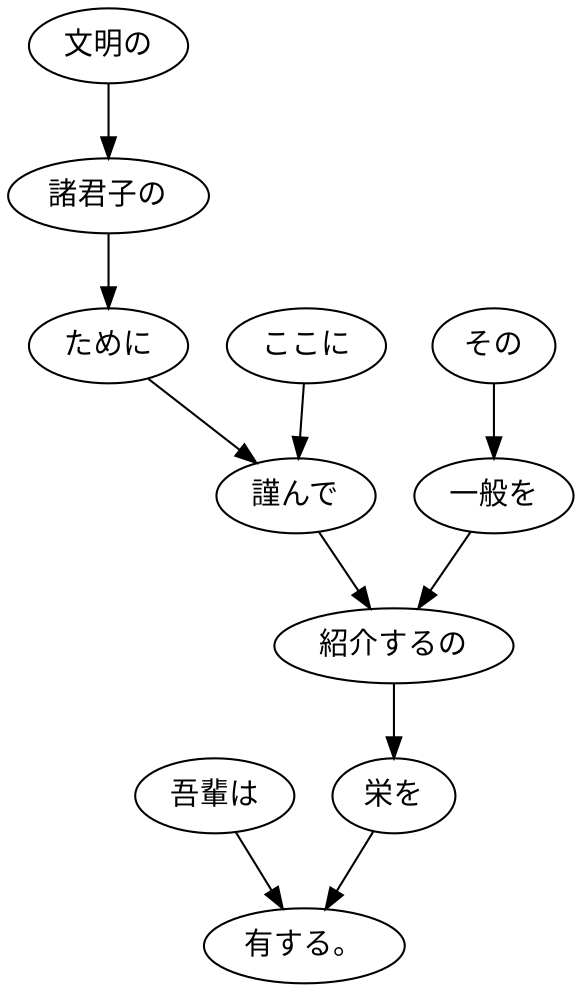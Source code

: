 digraph graph4339 {
	node0 [label="吾輩は"];
	node1 [label="文明の"];
	node2 [label="諸君子の"];
	node3 [label="ために"];
	node4 [label="ここに"];
	node5 [label="謹んで"];
	node6 [label="その"];
	node7 [label="一般を"];
	node8 [label="紹介するの"];
	node9 [label="栄を"];
	node10 [label="有する。"];
	node0 -> node10;
	node1 -> node2;
	node2 -> node3;
	node3 -> node5;
	node4 -> node5;
	node5 -> node8;
	node6 -> node7;
	node7 -> node8;
	node8 -> node9;
	node9 -> node10;
}
